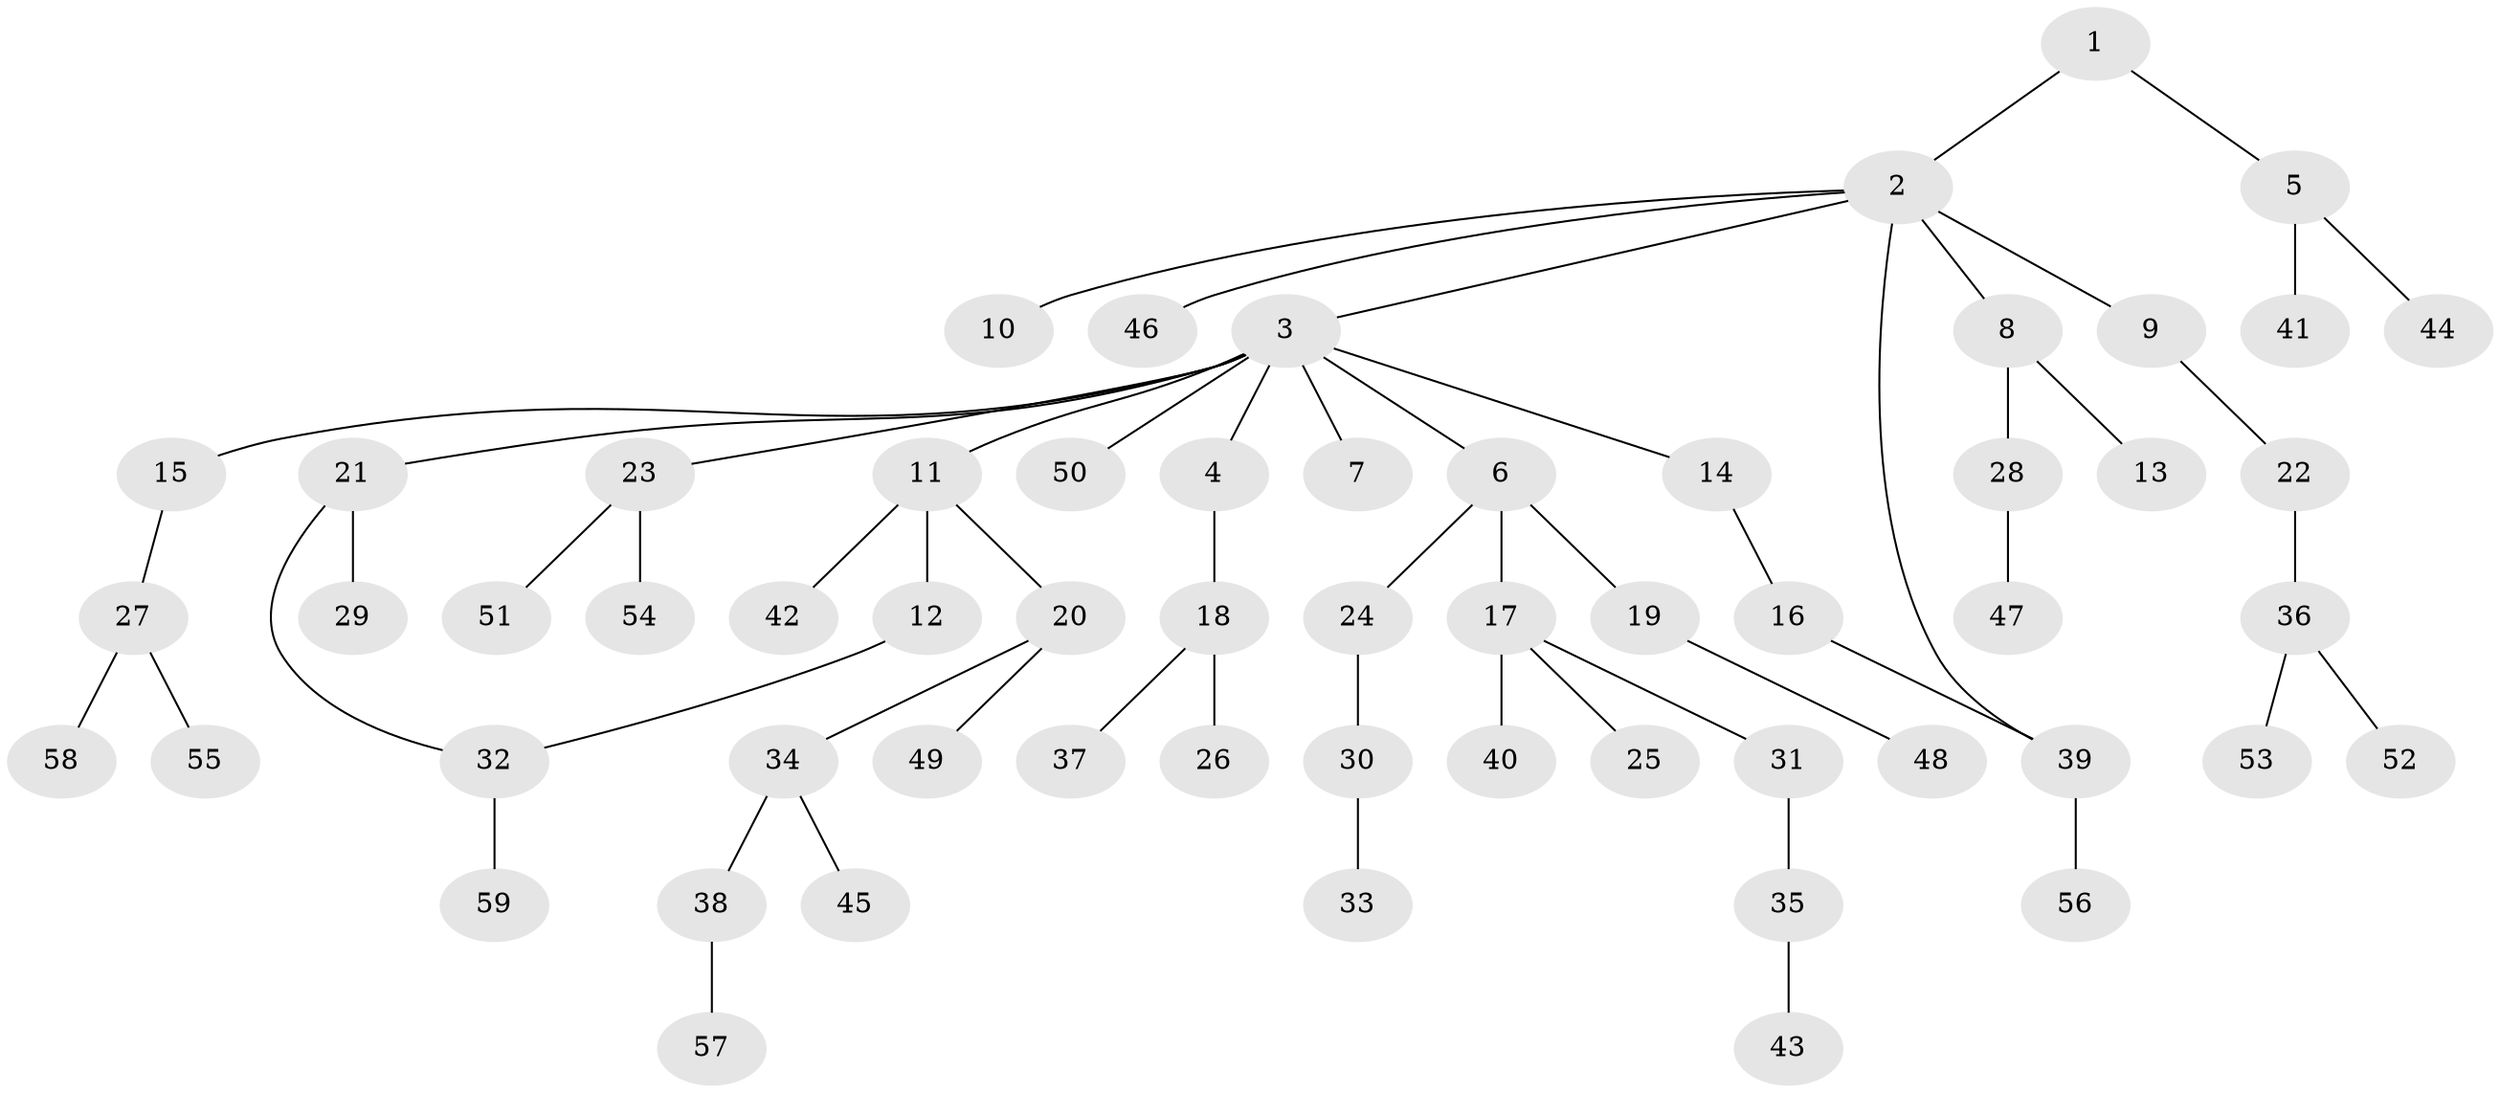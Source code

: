 // Generated by graph-tools (version 1.1) at 2025/49/03/09/25 03:49:15]
// undirected, 59 vertices, 60 edges
graph export_dot {
graph [start="1"]
  node [color=gray90,style=filled];
  1;
  2;
  3;
  4;
  5;
  6;
  7;
  8;
  9;
  10;
  11;
  12;
  13;
  14;
  15;
  16;
  17;
  18;
  19;
  20;
  21;
  22;
  23;
  24;
  25;
  26;
  27;
  28;
  29;
  30;
  31;
  32;
  33;
  34;
  35;
  36;
  37;
  38;
  39;
  40;
  41;
  42;
  43;
  44;
  45;
  46;
  47;
  48;
  49;
  50;
  51;
  52;
  53;
  54;
  55;
  56;
  57;
  58;
  59;
  1 -- 2;
  1 -- 5;
  2 -- 3;
  2 -- 8;
  2 -- 9;
  2 -- 10;
  2 -- 46;
  2 -- 39;
  3 -- 4;
  3 -- 6;
  3 -- 7;
  3 -- 11;
  3 -- 14;
  3 -- 15;
  3 -- 21;
  3 -- 23;
  3 -- 50;
  4 -- 18;
  5 -- 41;
  5 -- 44;
  6 -- 17;
  6 -- 19;
  6 -- 24;
  8 -- 13;
  8 -- 28;
  9 -- 22;
  11 -- 12;
  11 -- 20;
  11 -- 42;
  12 -- 32;
  14 -- 16;
  15 -- 27;
  16 -- 39;
  17 -- 25;
  17 -- 31;
  17 -- 40;
  18 -- 26;
  18 -- 37;
  19 -- 48;
  20 -- 34;
  20 -- 49;
  21 -- 29;
  21 -- 32;
  22 -- 36;
  23 -- 51;
  23 -- 54;
  24 -- 30;
  27 -- 55;
  27 -- 58;
  28 -- 47;
  30 -- 33;
  31 -- 35;
  32 -- 59;
  34 -- 38;
  34 -- 45;
  35 -- 43;
  36 -- 52;
  36 -- 53;
  38 -- 57;
  39 -- 56;
}
